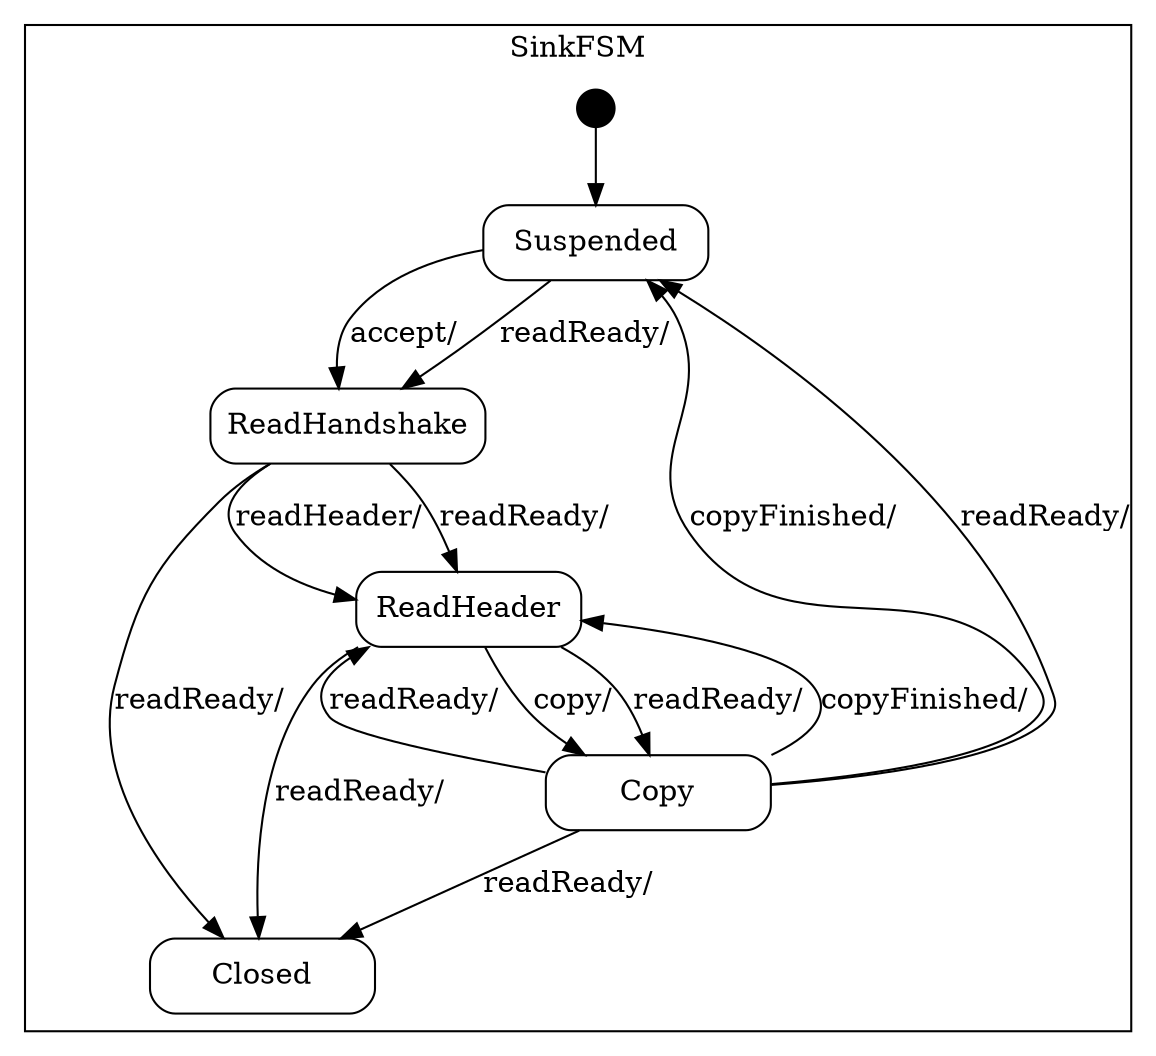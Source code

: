 digraph Sink_sm {

    node
        [shape=Mrecord width=1.5];

    subgraph cluster_SinkFSM {

        label="SinkFSM";

        //
        // States (Nodes)
        //

        "SinkFSM::Suspended"
            [label="{Suspended}"];

        "SinkFSM::ReadHandshake"
            [label="{ReadHandshake}"];

        "SinkFSM::ReadHeader"
            [label="{ReadHeader}"];

        "SinkFSM::Copy"
            [label="{Copy}"];

        "SinkFSM::Closed"
            [label="{Closed}"];

        "%start"
            [label="" shape=circle style=filled fillcolor=black width=0.25];

        //
        // Transitions (Edges)
        //

        "SinkFSM::Suspended" -> "SinkFSM::ReadHandshake"
            [label="accept/\l"];

        "SinkFSM::Suspended" -> "SinkFSM::ReadHandshake"
            [label="readReady/\l"];

        "SinkFSM::ReadHandshake" -> "SinkFSM::ReadHeader"
            [label="readHeader/\l"];

        "SinkFSM::ReadHandshake" -> "SinkFSM::Closed"
            [label="readReady/\l"];

        "SinkFSM::ReadHandshake" -> "SinkFSM::ReadHeader"
            [label="readReady/\l"];

        "SinkFSM::ReadHeader" -> "SinkFSM::Copy"
            [label="copy/\l"];

        "SinkFSM::ReadHeader" -> "SinkFSM::Closed"
            [label="readReady/\l"];

        "SinkFSM::ReadHeader" -> "SinkFSM::Copy"
            [label="readReady/\l"];

        "SinkFSM::Copy" -> "SinkFSM::Suspended"
            [label="copyFinished/\l"];

        "SinkFSM::Copy" -> "SinkFSM::ReadHeader"
            [label="copyFinished/\l"];

        "SinkFSM::Copy" -> "SinkFSM::Closed"
            [label="readReady/\l"];

        "SinkFSM::Copy" -> "SinkFSM::Suspended"
            [label="readReady/\l"];

        "SinkFSM::Copy" -> "SinkFSM::ReadHeader"
            [label="readReady/\l"];

        "%start" -> "SinkFSM::Suspended"
    }

}
